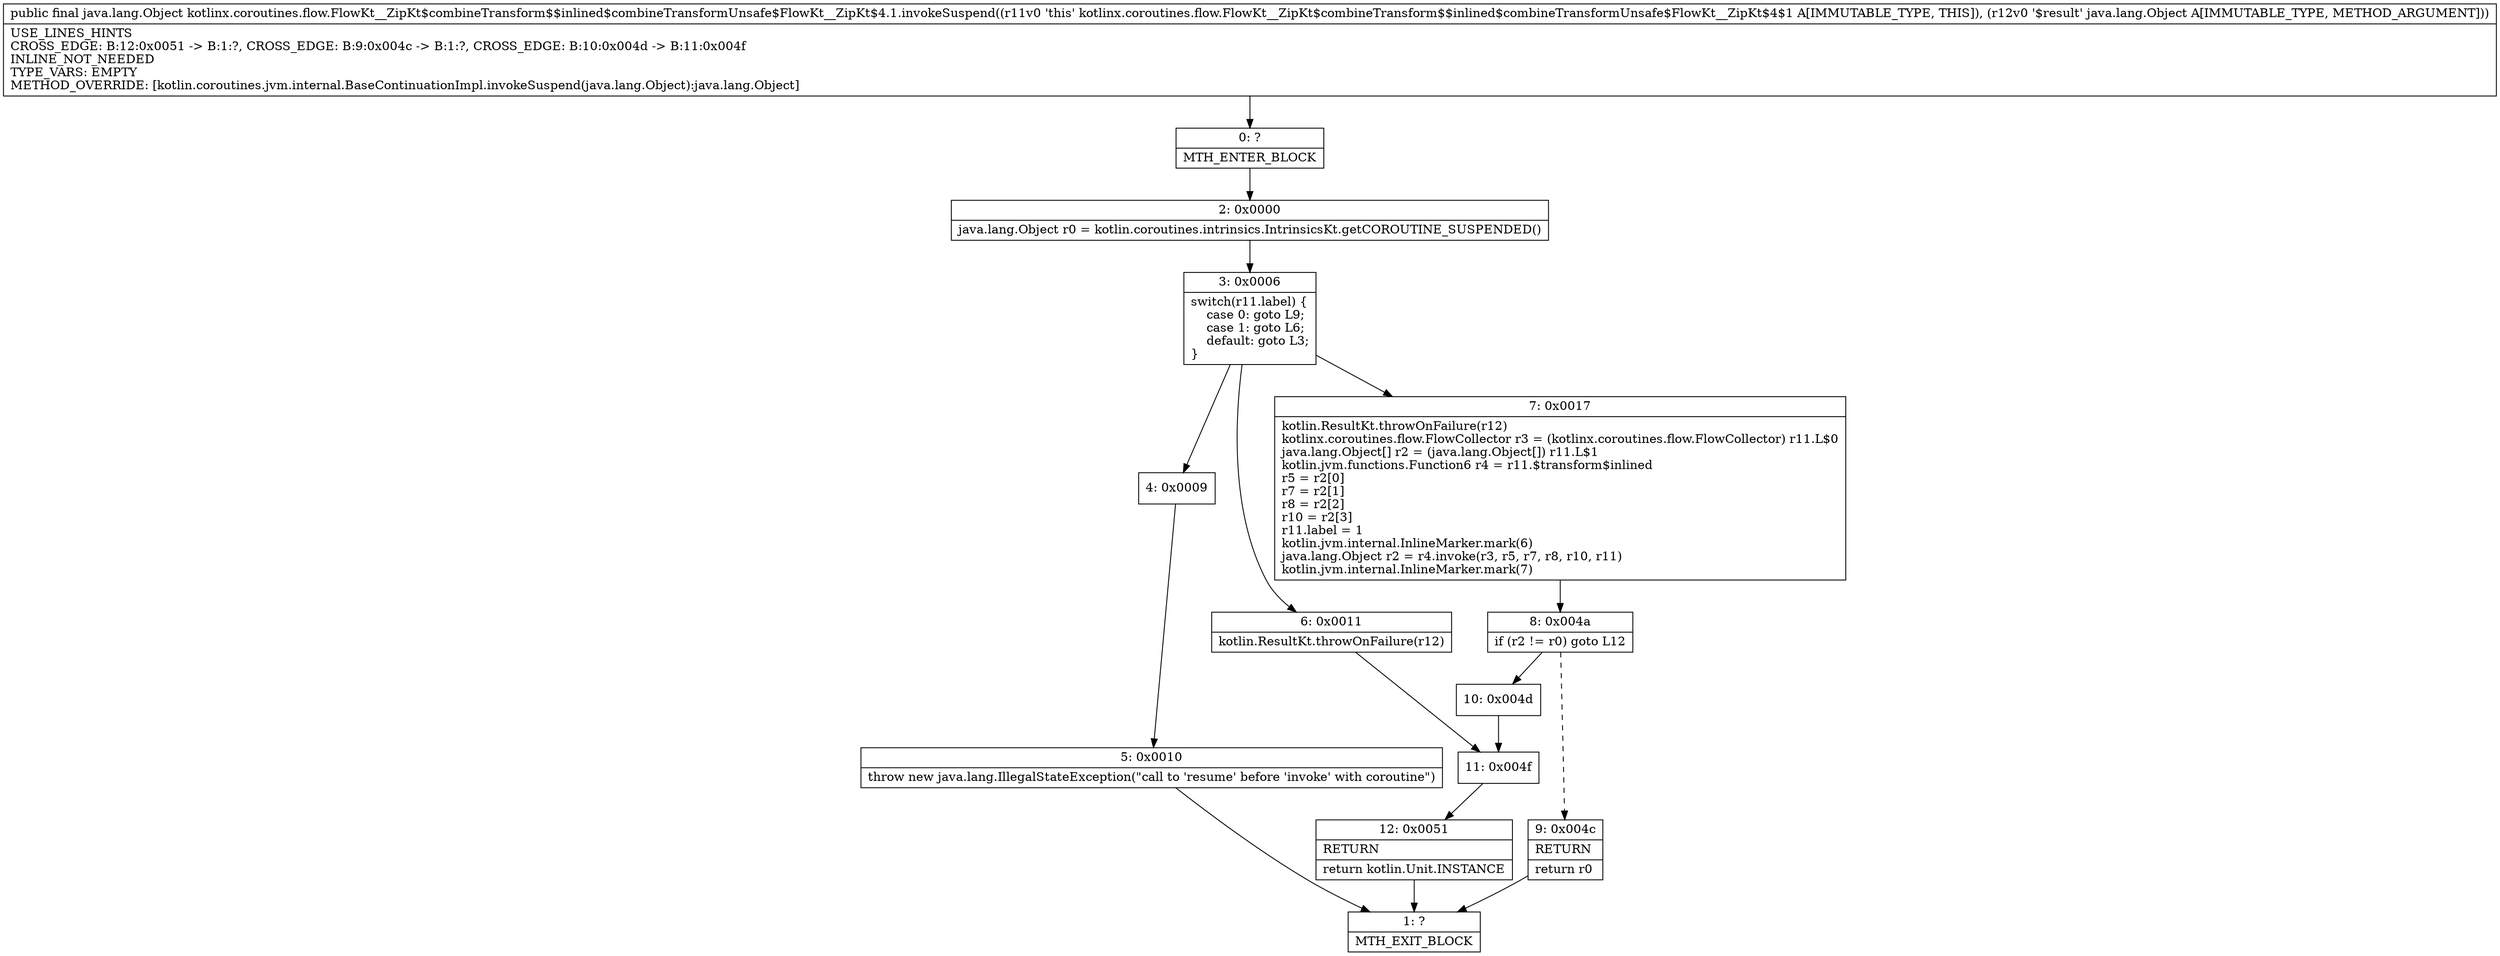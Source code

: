 digraph "CFG forkotlinx.coroutines.flow.FlowKt__ZipKt$combineTransform$$inlined$combineTransformUnsafe$FlowKt__ZipKt$4.1.invokeSuspend(Ljava\/lang\/Object;)Ljava\/lang\/Object;" {
Node_0 [shape=record,label="{0\:\ ?|MTH_ENTER_BLOCK\l}"];
Node_2 [shape=record,label="{2\:\ 0x0000|java.lang.Object r0 = kotlin.coroutines.intrinsics.IntrinsicsKt.getCOROUTINE_SUSPENDED()\l}"];
Node_3 [shape=record,label="{3\:\ 0x0006|switch(r11.label) \{\l    case 0: goto L9;\l    case 1: goto L6;\l    default: goto L3;\l\}\l}"];
Node_4 [shape=record,label="{4\:\ 0x0009}"];
Node_5 [shape=record,label="{5\:\ 0x0010|throw new java.lang.IllegalStateException(\"call to 'resume' before 'invoke' with coroutine\")\l}"];
Node_1 [shape=record,label="{1\:\ ?|MTH_EXIT_BLOCK\l}"];
Node_6 [shape=record,label="{6\:\ 0x0011|kotlin.ResultKt.throwOnFailure(r12)\l}"];
Node_11 [shape=record,label="{11\:\ 0x004f}"];
Node_12 [shape=record,label="{12\:\ 0x0051|RETURN\l|return kotlin.Unit.INSTANCE\l}"];
Node_7 [shape=record,label="{7\:\ 0x0017|kotlin.ResultKt.throwOnFailure(r12)\lkotlinx.coroutines.flow.FlowCollector r3 = (kotlinx.coroutines.flow.FlowCollector) r11.L$0\ljava.lang.Object[] r2 = (java.lang.Object[]) r11.L$1\lkotlin.jvm.functions.Function6 r4 = r11.$transform$inlined\lr5 = r2[0]\lr7 = r2[1]\lr8 = r2[2]\lr10 = r2[3]\lr11.label = 1\lkotlin.jvm.internal.InlineMarker.mark(6)\ljava.lang.Object r2 = r4.invoke(r3, r5, r7, r8, r10, r11)\lkotlin.jvm.internal.InlineMarker.mark(7)\l}"];
Node_8 [shape=record,label="{8\:\ 0x004a|if (r2 != r0) goto L12\l}"];
Node_9 [shape=record,label="{9\:\ 0x004c|RETURN\l|return r0\l}"];
Node_10 [shape=record,label="{10\:\ 0x004d}"];
MethodNode[shape=record,label="{public final java.lang.Object kotlinx.coroutines.flow.FlowKt__ZipKt$combineTransform$$inlined$combineTransformUnsafe$FlowKt__ZipKt$4.1.invokeSuspend((r11v0 'this' kotlinx.coroutines.flow.FlowKt__ZipKt$combineTransform$$inlined$combineTransformUnsafe$FlowKt__ZipKt$4$1 A[IMMUTABLE_TYPE, THIS]), (r12v0 '$result' java.lang.Object A[IMMUTABLE_TYPE, METHOD_ARGUMENT]))  | USE_LINES_HINTS\lCROSS_EDGE: B:12:0x0051 \-\> B:1:?, CROSS_EDGE: B:9:0x004c \-\> B:1:?, CROSS_EDGE: B:10:0x004d \-\> B:11:0x004f\lINLINE_NOT_NEEDED\lTYPE_VARS: EMPTY\lMETHOD_OVERRIDE: [kotlin.coroutines.jvm.internal.BaseContinuationImpl.invokeSuspend(java.lang.Object):java.lang.Object]\l}"];
MethodNode -> Node_0;Node_0 -> Node_2;
Node_2 -> Node_3;
Node_3 -> Node_4;
Node_3 -> Node_6;
Node_3 -> Node_7;
Node_4 -> Node_5;
Node_5 -> Node_1;
Node_6 -> Node_11;
Node_11 -> Node_12;
Node_12 -> Node_1;
Node_7 -> Node_8;
Node_8 -> Node_9[style=dashed];
Node_8 -> Node_10;
Node_9 -> Node_1;
Node_10 -> Node_11;
}

